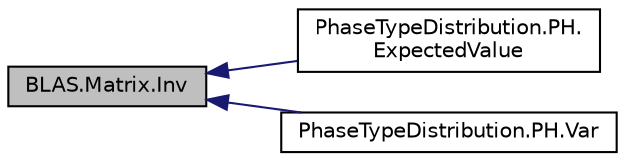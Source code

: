 digraph "BLAS.Matrix.Inv"
{
  edge [fontname="Helvetica",fontsize="10",labelfontname="Helvetica",labelfontsize="10"];
  node [fontname="Helvetica",fontsize="10",shape=record];
  rankdir="LR";
  Node1 [label="BLAS.Matrix.Inv",height=0.2,width=0.4,color="black", fillcolor="grey75", style="filled", fontcolor="black"];
  Node1 -> Node2 [dir="back",color="midnightblue",fontsize="10",style="solid"];
  Node2 [label="PhaseTypeDistribution.PH.\lExpectedValue",height=0.2,width=0.4,color="black", fillcolor="white", style="filled",URL="$class_phase_type_distribution_1_1_p_h.html#a170c80fcac45b3d05bfdf1df33d02f1c",tooltip="Математическое ожидание для случайной величины "];
  Node1 -> Node3 [dir="back",color="midnightblue",fontsize="10",style="solid"];
  Node3 [label="PhaseTypeDistribution.PH.Var",height=0.2,width=0.4,color="black", fillcolor="white", style="filled",URL="$class_phase_type_distribution_1_1_p_h.html#a2603d3b806c3ffcab85a7ea8e01a5010",tooltip="Дисперсия случайной величины "];
}
